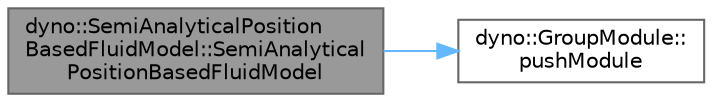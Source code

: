 digraph "dyno::SemiAnalyticalPositionBasedFluidModel::SemiAnalyticalPositionBasedFluidModel"
{
 // LATEX_PDF_SIZE
  bgcolor="transparent";
  edge [fontname=Helvetica,fontsize=10,labelfontname=Helvetica,labelfontsize=10];
  node [fontname=Helvetica,fontsize=10,shape=box,height=0.2,width=0.4];
  rankdir="LR";
  Node1 [id="Node000001",label="dyno::SemiAnalyticalPosition\lBasedFluidModel::SemiAnalytical\lPositionBasedFluidModel",height=0.2,width=0.4,color="gray40", fillcolor="grey60", style="filled", fontcolor="black",tooltip=" "];
  Node1 -> Node2 [id="edge1_Node000001_Node000002",color="steelblue1",style="solid",tooltip=" "];
  Node2 [id="Node000002",label="dyno::GroupModule::\lpushModule",height=0.2,width=0.4,color="grey40", fillcolor="white", style="filled",URL="$classdyno_1_1_group_module.html#a1471ba0bbf6529e70a40a1d60d3ba392",tooltip=" "];
}
